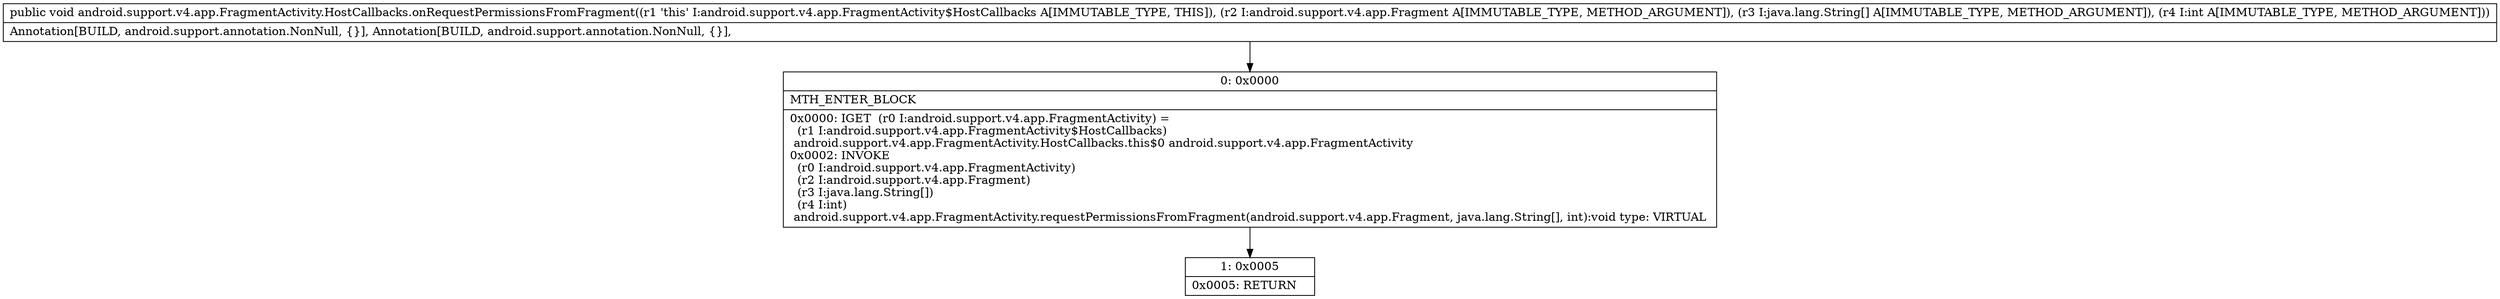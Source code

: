 digraph "CFG forandroid.support.v4.app.FragmentActivity.HostCallbacks.onRequestPermissionsFromFragment(Landroid\/support\/v4\/app\/Fragment;[Ljava\/lang\/String;I)V" {
Node_0 [shape=record,label="{0\:\ 0x0000|MTH_ENTER_BLOCK\l|0x0000: IGET  (r0 I:android.support.v4.app.FragmentActivity) = \l  (r1 I:android.support.v4.app.FragmentActivity$HostCallbacks)\l android.support.v4.app.FragmentActivity.HostCallbacks.this$0 android.support.v4.app.FragmentActivity \l0x0002: INVOKE  \l  (r0 I:android.support.v4.app.FragmentActivity)\l  (r2 I:android.support.v4.app.Fragment)\l  (r3 I:java.lang.String[])\l  (r4 I:int)\l android.support.v4.app.FragmentActivity.requestPermissionsFromFragment(android.support.v4.app.Fragment, java.lang.String[], int):void type: VIRTUAL \l}"];
Node_1 [shape=record,label="{1\:\ 0x0005|0x0005: RETURN   \l}"];
MethodNode[shape=record,label="{public void android.support.v4.app.FragmentActivity.HostCallbacks.onRequestPermissionsFromFragment((r1 'this' I:android.support.v4.app.FragmentActivity$HostCallbacks A[IMMUTABLE_TYPE, THIS]), (r2 I:android.support.v4.app.Fragment A[IMMUTABLE_TYPE, METHOD_ARGUMENT]), (r3 I:java.lang.String[] A[IMMUTABLE_TYPE, METHOD_ARGUMENT]), (r4 I:int A[IMMUTABLE_TYPE, METHOD_ARGUMENT]))  | Annotation[BUILD, android.support.annotation.NonNull, \{\}], Annotation[BUILD, android.support.annotation.NonNull, \{\}], \l}"];
MethodNode -> Node_0;
Node_0 -> Node_1;
}

